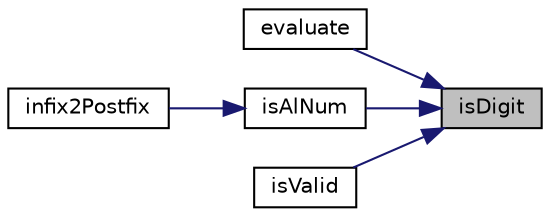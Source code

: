 digraph "isDigit"
{
 // LATEX_PDF_SIZE
  edge [fontname="Helvetica",fontsize="10",labelfontname="Helvetica",labelfontsize="10"];
  node [fontname="Helvetica",fontsize="10",shape=record];
  rankdir="RL";
  Node1 [label="isDigit",height=0.2,width=0.4,color="black", fillcolor="grey75", style="filled", fontcolor="black",tooltip="Checking if the character is Digit or not."];
  Node1 -> Node2 [dir="back",color="midnightblue",fontsize="10",style="solid",fontname="Helvetica"];
  Node2 [label="evaluate",height=0.2,width=0.4,color="black", fillcolor="white", style="filled",URL="$evaluatePostfix_8h.html#a427e41c322d7bfda4185586df7819502",tooltip="Evaluate expression according to a given value."];
  Node1 -> Node3 [dir="back",color="midnightblue",fontsize="10",style="solid",fontname="Helvetica"];
  Node3 [label="isAlNum",height=0.2,width=0.4,color="black", fillcolor="white", style="filled",URL="$validateInput_8h.html#a9baaef2bbfd8be217849de352d93efe2",tooltip="Checking if the character is Alphanumeric."];
  Node3 -> Node4 [dir="back",color="midnightblue",fontsize="10",style="solid",fontname="Helvetica"];
  Node4 [label="infix2Postfix",height=0.2,width=0.4,color="black", fillcolor="white", style="filled",URL="$evaluatePostfix_8h.html#a40f0bca926f4f86ec35f16617f1c6ab5",tooltip="Convert valid expression into vactor of elements that can be processed by evaluate functions."];
  Node1 -> Node5 [dir="back",color="midnightblue",fontsize="10",style="solid",fontname="Helvetica"];
  Node5 [label="isValid",height=0.2,width=0.4,color="black", fillcolor="white", style="filled",URL="$validateInput_8h.html#a7b6bb6676cabed40a6e118ad2cf14a2d",tooltip="Checking the validity of an exprission."];
}
